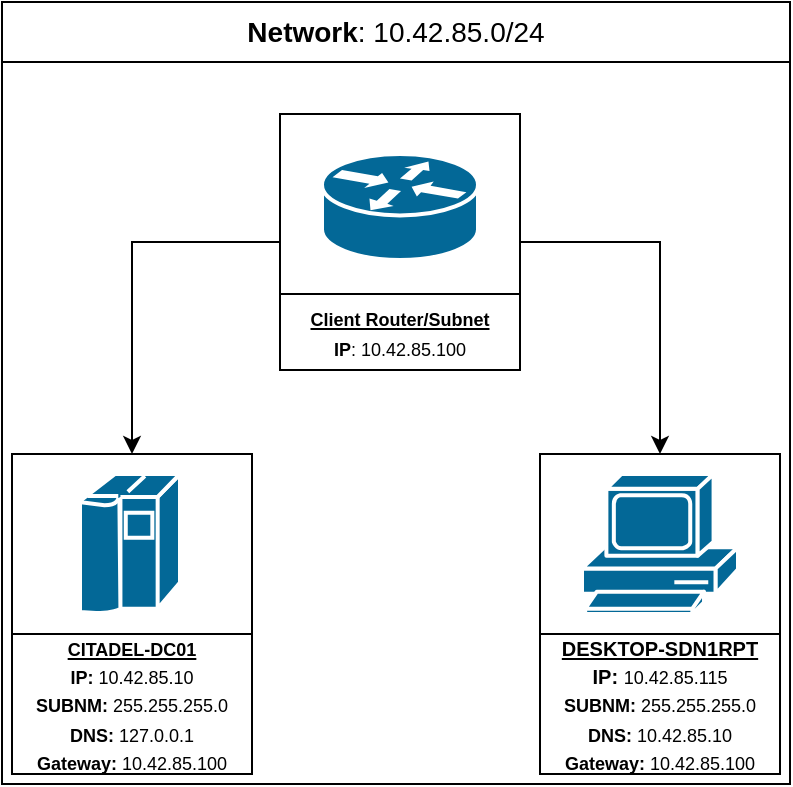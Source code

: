 <mxfile version="24.8.4">
  <diagram name="Page-1" id="FNR885tLL30_jkmZ6KXW">
    <mxGraphModel grid="1" page="1" gridSize="10" guides="1" tooltips="1" connect="1" arrows="1" fold="1" pageScale="1" pageWidth="850" pageHeight="1100" math="0" shadow="0">
      <root>
        <mxCell id="0" />
        <mxCell id="1" parent="0" />
        <mxCell id="hcPrapvFZ36t2RwaCSbK-11" value="" style="rounded=0;whiteSpace=wrap;html=1;movable=0;resizable=0;rotatable=0;deletable=0;editable=0;locked=1;connectable=0;" vertex="1" parent="1">
          <mxGeometry x="226" y="170" width="394" height="391" as="geometry" />
        </mxCell>
        <mxCell id="hcPrapvFZ36t2RwaCSbK-16" style="edgeStyle=orthogonalEdgeStyle;rounded=0;orthogonalLoop=1;jettySize=auto;html=1;entryX=0.5;entryY=0;entryDx=0;entryDy=0;" edge="1" parent="1" source="hcPrapvFZ36t2RwaCSbK-8" target="hcPrapvFZ36t2RwaCSbK-5">
          <mxGeometry relative="1" as="geometry" />
        </mxCell>
        <mxCell id="hcPrapvFZ36t2RwaCSbK-17" style="edgeStyle=orthogonalEdgeStyle;rounded=0;orthogonalLoop=1;jettySize=auto;html=1;exitX=1;exitY=0.5;exitDx=0;exitDy=0;entryX=0.5;entryY=0;entryDx=0;entryDy=0;" edge="1" parent="1" source="hcPrapvFZ36t2RwaCSbK-8" target="hcPrapvFZ36t2RwaCSbK-6">
          <mxGeometry relative="1" as="geometry" />
        </mxCell>
        <mxCell id="hcPrapvFZ36t2RwaCSbK-8" value="" style="rounded=0;whiteSpace=wrap;html=1;" vertex="1" parent="1">
          <mxGeometry x="365" y="226" width="120" height="128" as="geometry" />
        </mxCell>
        <mxCell id="hcPrapvFZ36t2RwaCSbK-9" value="&lt;div style=&quot;&quot;&gt;&lt;span style=&quot;font-size: 9px; background-color: transparent; font-family: &amp;quot;Proxima Nova&amp;quot;, sans-serif; white-space-collapse: preserve; font-weight: 700;&quot;&gt;&lt;u&gt;Client Router/Subnet&lt;/u&gt;&lt;/span&gt;&lt;/div&gt;&lt;div style=&quot;&quot;&gt;&lt;span style=&quot;font-size: 9px; background-color: transparent; font-family: &amp;quot;Proxima Nova&amp;quot;, sans-serif; white-space-collapse: preserve; font-weight: 700;&quot;&gt;IP&lt;/span&gt;&lt;span style=&quot;font-size: 9px; background-color: transparent; font-family: &amp;quot;Proxima Nova&amp;quot;, sans-serif; white-space-collapse: preserve;&quot;&gt;:&lt;/span&gt;&lt;span style=&quot;font-size: 9px; background-color: transparent; font-family: &amp;quot;Proxima Nova&amp;quot;, sans-serif; white-space-collapse: preserve; font-weight: 700;&quot;&gt; &lt;/span&gt;&lt;span style=&quot;font-size: 9px; background-color: transparent; font-family: &amp;quot;Proxima Nova&amp;quot;, sans-serif; white-space-collapse: preserve;&quot;&gt;10.42.85.100&lt;/span&gt;&lt;/div&gt;" style="rounded=0;whiteSpace=wrap;html=1;align=center;" vertex="1" parent="1">
          <mxGeometry x="365" y="316" width="120" height="38" as="geometry" />
        </mxCell>
        <mxCell id="hcPrapvFZ36t2RwaCSbK-6" value="" style="rounded=0;whiteSpace=wrap;html=1;" vertex="1" parent="1">
          <mxGeometry x="495" y="396" width="120" height="160" as="geometry" />
        </mxCell>
        <mxCell id="hcPrapvFZ36t2RwaCSbK-7" value="&lt;div style=&quot;&quot;&gt;&lt;span style=&quot;background-color: transparent; font-variant-numeric: normal; font-variant-east-asian: normal; font-variant-alternates: normal; font-variant-position: normal; vertical-align: baseline;&quot;&gt;&lt;font style=&quot;&quot;&gt;&lt;font size=&quot;1&quot; face=&quot;Proxima Nova, sans-serif&quot;&gt;&lt;span style=&quot;white-space-collapse: preserve;&quot;&gt;&lt;b&gt;&lt;u&gt;DESKTOP-SDN1RPT&lt;/u&gt;&lt;/b&gt;&lt;/span&gt;&lt;/font&gt;&lt;/font&gt;&lt;/span&gt;&lt;/div&gt;&lt;div style=&quot;&quot;&gt;&lt;span style=&quot;background-color: transparent; font-variant-numeric: normal; font-variant-east-asian: normal; font-variant-alternates: normal; font-variant-position: normal; vertical-align: baseline;&quot;&gt;&lt;font style=&quot;&quot;&gt;&lt;font size=&quot;1&quot; face=&quot;Proxima Nova, sans-serif&quot;&gt;&lt;span style=&quot;white-space-collapse: preserve;&quot;&gt;&lt;b&gt;IP: &lt;/b&gt;&lt;/span&gt;&lt;/font&gt;&lt;span style=&quot;font-family: &amp;quot;Proxima Nova&amp;quot;, sans-serif; font-size: 9px; font-weight: normal; white-space-collapse: preserve;&quot;&gt;10.42.85.115&lt;/span&gt;&lt;/font&gt;&lt;/span&gt;&lt;/div&gt;&lt;div style=&quot;font-weight: 700;&quot;&gt;&lt;span style=&quot;font-family: &amp;quot;Proxima Nova&amp;quot;, sans-serif; background-color: transparent; font-variant-numeric: normal; font-variant-east-asian: normal; font-variant-alternates: normal; font-variant-position: normal; vertical-align: baseline; white-space-collapse: preserve;&quot;&gt;&lt;font style=&quot;font-size: 9px;&quot;&gt;SUBNM: &lt;span style=&quot;font-weight: normal;&quot;&gt;255.255.255.0&lt;/span&gt;&lt;/font&gt;&lt;/span&gt;&lt;/div&gt;&lt;div style=&quot;font-weight: 700;&quot;&gt;&lt;span style=&quot;font-family: &amp;quot;Proxima Nova&amp;quot;, sans-serif; background-color: transparent; font-variant-numeric: normal; font-variant-east-asian: normal; font-variant-alternates: normal; font-variant-position: normal; vertical-align: baseline; white-space-collapse: preserve;&quot;&gt;&lt;font style=&quot;font-size: 9px;&quot;&gt;DNS: &lt;/font&gt;&lt;/span&gt;&lt;span style=&quot;font-family: &amp;quot;Proxima Nova&amp;quot;, sans-serif; font-size: 9px; white-space-collapse: preserve; background-color: initial; font-weight: normal;&quot;&gt;10.42.85.10&lt;/span&gt;&lt;/div&gt;&lt;div style=&quot;font-weight: 700;&quot;&gt;&lt;font style=&quot;font-size: 9px;&quot; face=&quot;Proxima Nova, sans-serif&quot;&gt;&lt;span style=&quot;white-space-collapse: preserve;&quot;&gt;Gateway: &lt;span style=&quot;font-weight: normal;&quot;&gt;10.42.85.100&lt;/span&gt;&lt;/span&gt;&lt;/font&gt;&lt;/div&gt;" style="rounded=0;whiteSpace=wrap;html=1;align=center;" vertex="1" parent="1">
          <mxGeometry x="495" y="486" width="120" height="70" as="geometry" />
        </mxCell>
        <mxCell id="hcPrapvFZ36t2RwaCSbK-5" value="" style="rounded=0;whiteSpace=wrap;html=1;" vertex="1" parent="1">
          <mxGeometry x="231" y="396" width="120" height="160" as="geometry" />
        </mxCell>
        <mxCell id="ZxsQg9fQe-zoNtmFvvyF-1" value="" style="shape=mxgraph.cisco.routers.router;sketch=0;html=1;pointerEvents=1;dashed=0;fillColor=#036897;strokeColor=#ffffff;strokeWidth=2;verticalLabelPosition=bottom;verticalAlign=top;align=center;outlineConnect=0;" vertex="1" parent="1">
          <mxGeometry x="386" y="246" width="78" height="53" as="geometry" />
        </mxCell>
        <mxCell id="ZxsQg9fQe-zoNtmFvvyF-2" value="" style="shape=mxgraph.cisco.computers_and_peripherals.ibm_mainframe;sketch=0;html=1;pointerEvents=1;dashed=0;fillColor=#036897;strokeColor=#ffffff;strokeWidth=2;verticalLabelPosition=bottom;verticalAlign=top;align=center;outlineConnect=0;" vertex="1" parent="1">
          <mxGeometry x="265" y="406" width="50" height="70" as="geometry" />
        </mxCell>
        <mxCell id="ZxsQg9fQe-zoNtmFvvyF-3" value="" style="shape=mxgraph.cisco.computers_and_peripherals.pc;sketch=0;html=1;pointerEvents=1;dashed=0;fillColor=#036897;strokeColor=#ffffff;strokeWidth=2;verticalLabelPosition=bottom;verticalAlign=top;align=center;outlineConnect=0;" vertex="1" parent="1">
          <mxGeometry x="516" y="406" width="78" height="70" as="geometry" />
        </mxCell>
        <mxCell id="hcPrapvFZ36t2RwaCSbK-3" value="&lt;div style=&quot;&quot;&gt;&lt;u style=&quot;font-size: 9px; background-color: transparent; font-family: &amp;quot;Proxima Nova&amp;quot;, sans-serif; white-space-collapse: preserve; font-weight: 700;&quot;&gt;CITADEL-DC01&lt;/u&gt;&lt;/div&gt;&lt;div style=&quot;font-weight: 700;&quot;&gt;&lt;span style=&quot;font-family: &amp;quot;Proxima Nova&amp;quot;, sans-serif; background-color: transparent; font-variant-numeric: normal; font-variant-east-asian: normal; font-variant-alternates: normal; font-variant-position: normal; vertical-align: baseline; white-space-collapse: preserve;&quot;&gt;&lt;font style=&quot;font-size: 9px;&quot;&gt;IP: &lt;span style=&quot;font-weight: normal;&quot;&gt;10.42.85.10&lt;/span&gt;&lt;/font&gt;&lt;/span&gt;&lt;/div&gt;&lt;div style=&quot;font-weight: 700;&quot;&gt;&lt;span style=&quot;font-family: &amp;quot;Proxima Nova&amp;quot;, sans-serif; background-color: transparent; font-variant-numeric: normal; font-variant-east-asian: normal; font-variant-alternates: normal; font-variant-position: normal; vertical-align: baseline; white-space-collapse: preserve;&quot;&gt;&lt;font style=&quot;font-size: 9px;&quot;&gt;SUBNM: &lt;span style=&quot;font-weight: normal;&quot;&gt;255.255.255.0&lt;/span&gt;&lt;/font&gt;&lt;/span&gt;&lt;/div&gt;&lt;div style=&quot;font-weight: 700;&quot;&gt;&lt;span style=&quot;font-family: &amp;quot;Proxima Nova&amp;quot;, sans-serif; background-color: transparent; font-variant-numeric: normal; font-variant-east-asian: normal; font-variant-alternates: normal; font-variant-position: normal; vertical-align: baseline; white-space-collapse: preserve;&quot;&gt;&lt;font style=&quot;font-size: 9px;&quot;&gt;DNS: &lt;span style=&quot;font-weight: normal;&quot;&gt;127.0.0.1&lt;/span&gt;&lt;/font&gt;&lt;/span&gt;&lt;/div&gt;&lt;div style=&quot;font-weight: 700;&quot;&gt;&lt;font style=&quot;font-size: 9px;&quot; face=&quot;Proxima Nova, sans-serif&quot;&gt;&lt;span style=&quot;white-space-collapse: preserve;&quot;&gt;Gateway: &lt;span style=&quot;font-weight: normal;&quot;&gt;10.42.85.100&lt;/span&gt;&lt;/span&gt;&lt;/font&gt;&lt;/div&gt;" style="rounded=0;whiteSpace=wrap;html=1;align=center;" vertex="1" parent="1">
          <mxGeometry x="231" y="486" width="120" height="70" as="geometry" />
        </mxCell>
        <mxCell id="hcPrapvFZ36t2RwaCSbK-15" value="&lt;font style=&quot;font-size: 14px;&quot;&gt;&lt;b style=&quot;white-space-collapse: preserve; font-family: &amp;quot;Proxima Nova&amp;quot;, sans-serif;&quot;&gt;Network&lt;/b&gt;&lt;span style=&quot;white-space-collapse: preserve; font-family: &amp;quot;Proxima Nova&amp;quot;, sans-serif;&quot;&gt;: 10.42.85.0/24&lt;/span&gt;&lt;/font&gt;" style="rounded=0;whiteSpace=wrap;html=1;" vertex="1" parent="1">
          <mxGeometry x="226" y="170" width="394" height="30" as="geometry" />
        </mxCell>
      </root>
    </mxGraphModel>
  </diagram>
</mxfile>
